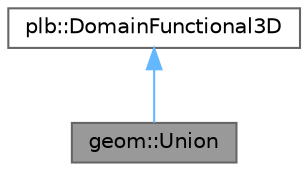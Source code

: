 digraph "geom::Union"
{
 // LATEX_PDF_SIZE
  bgcolor="transparent";
  edge [fontname=Helvetica,fontsize=10,labelfontname=Helvetica,labelfontsize=10];
  node [fontname=Helvetica,fontsize=10,shape=box,height=0.2,width=0.4];
  Node1 [id="Node000001",label="geom::Union",height=0.2,width=0.4,color="gray40", fillcolor="grey60", style="filled", fontcolor="black",tooltip="The union of multiple domain functionals. This domain functional builds the union of any number of do..."];
  Node2 -> Node1 [id="edge1_Node000001_Node000002",dir="back",color="steelblue1",style="solid",tooltip=" "];
  Node2 [id="Node000002",label="plb::DomainFunctional3D",height=0.2,width=0.4,color="gray40", fillcolor="white", style="filled",tooltip=" "];
}
